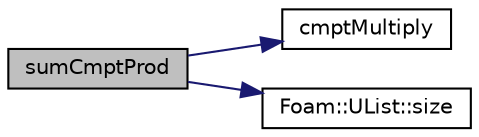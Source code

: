 digraph "sumCmptProd"
{
  bgcolor="transparent";
  edge [fontname="Helvetica",fontsize="10",labelfontname="Helvetica",labelfontsize="10"];
  node [fontname="Helvetica",fontsize="10",shape=record];
  rankdir="LR";
  Node1 [label="sumCmptProd",height=0.2,width=0.4,color="black", fillcolor="grey75", style="filled", fontcolor="black"];
  Node1 -> Node2 [color="midnightblue",fontsize="10",style="solid",fontname="Helvetica"];
  Node2 [label="cmptMultiply",height=0.2,width=0.4,color="black",URL="$a10974.html#aa9d8965aaebcf396a2acfeed4942976b"];
  Node1 -> Node3 [color="midnightblue",fontsize="10",style="solid",fontname="Helvetica"];
  Node3 [label="Foam::UList::size",height=0.2,width=0.4,color="black",URL="$a02831.html#a723361dc2020160f5492e8fe2d09fa44",tooltip="Return the number of elements in the UList. "];
}
